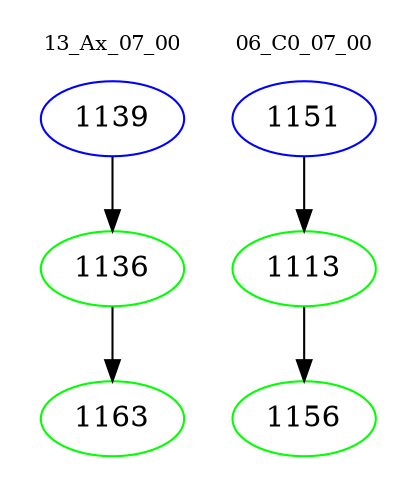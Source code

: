 digraph{
subgraph cluster_0 {
color = white
label = "13_Ax_07_00";
fontsize=10;
T0_1139 [label="1139", color="blue"]
T0_1139 -> T0_1136 [color="black"]
T0_1136 [label="1136", color="green"]
T0_1136 -> T0_1163 [color="black"]
T0_1163 [label="1163", color="green"]
}
subgraph cluster_1 {
color = white
label = "06_C0_07_00";
fontsize=10;
T1_1151 [label="1151", color="blue"]
T1_1151 -> T1_1113 [color="black"]
T1_1113 [label="1113", color="green"]
T1_1113 -> T1_1156 [color="black"]
T1_1156 [label="1156", color="green"]
}
}
